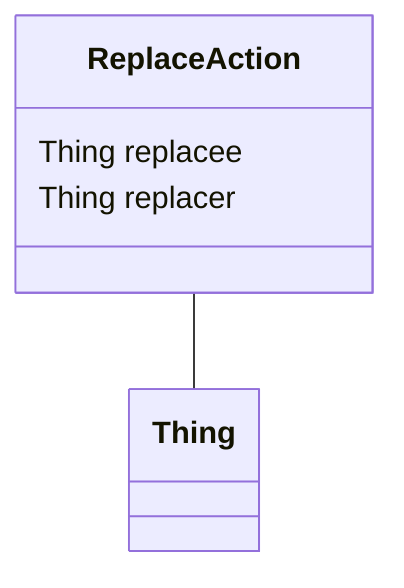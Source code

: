 classDiagram
  ReplaceAction -- Thing


class ReplaceAction {

  Thing replacee
  Thing replacer

 }
